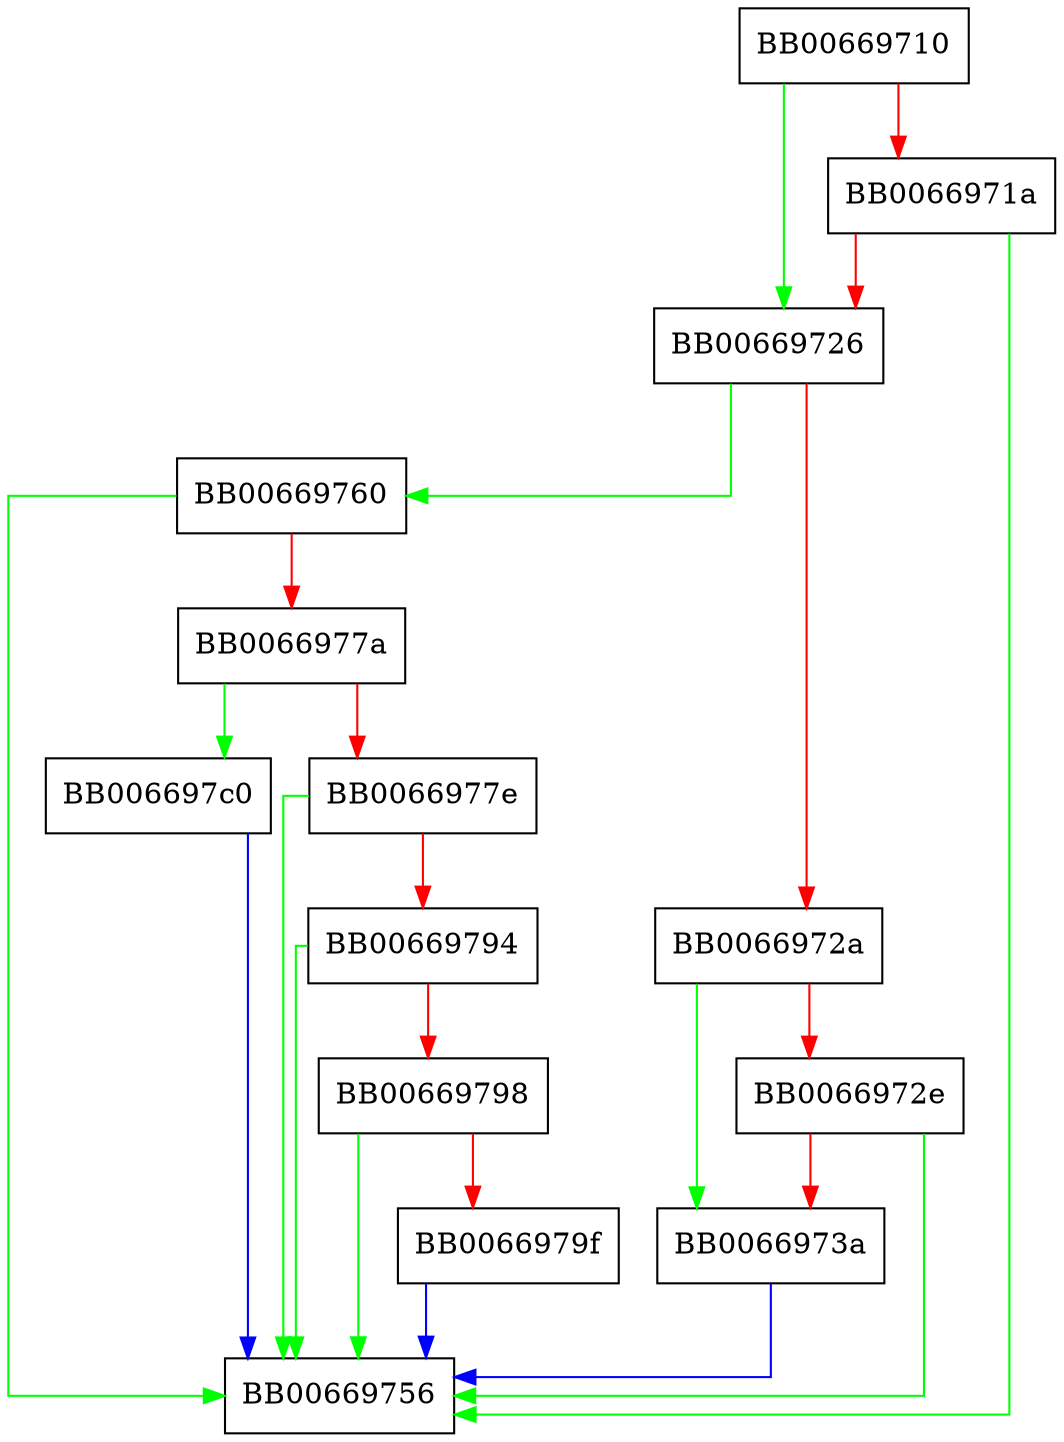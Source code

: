 digraph check_purpose_ssl_server {
  node [shape="box"];
  graph [splines=ortho];
  BB00669710 -> BB00669726 [color="green"];
  BB00669710 -> BB0066971a [color="red"];
  BB0066971a -> BB00669756 [color="green"];
  BB0066971a -> BB00669726 [color="red"];
  BB00669726 -> BB00669760 [color="green"];
  BB00669726 -> BB0066972a [color="red"];
  BB0066972a -> BB0066973a [color="green"];
  BB0066972a -> BB0066972e [color="red"];
  BB0066972e -> BB00669756 [color="green"];
  BB0066972e -> BB0066973a [color="red"];
  BB0066973a -> BB00669756 [color="blue"];
  BB00669760 -> BB00669756 [color="green"];
  BB00669760 -> BB0066977a [color="red"];
  BB0066977a -> BB006697c0 [color="green"];
  BB0066977a -> BB0066977e [color="red"];
  BB0066977e -> BB00669756 [color="green"];
  BB0066977e -> BB00669794 [color="red"];
  BB00669794 -> BB00669756 [color="green"];
  BB00669794 -> BB00669798 [color="red"];
  BB00669798 -> BB00669756 [color="green"];
  BB00669798 -> BB0066979f [color="red"];
  BB0066979f -> BB00669756 [color="blue"];
  BB006697c0 -> BB00669756 [color="blue"];
}